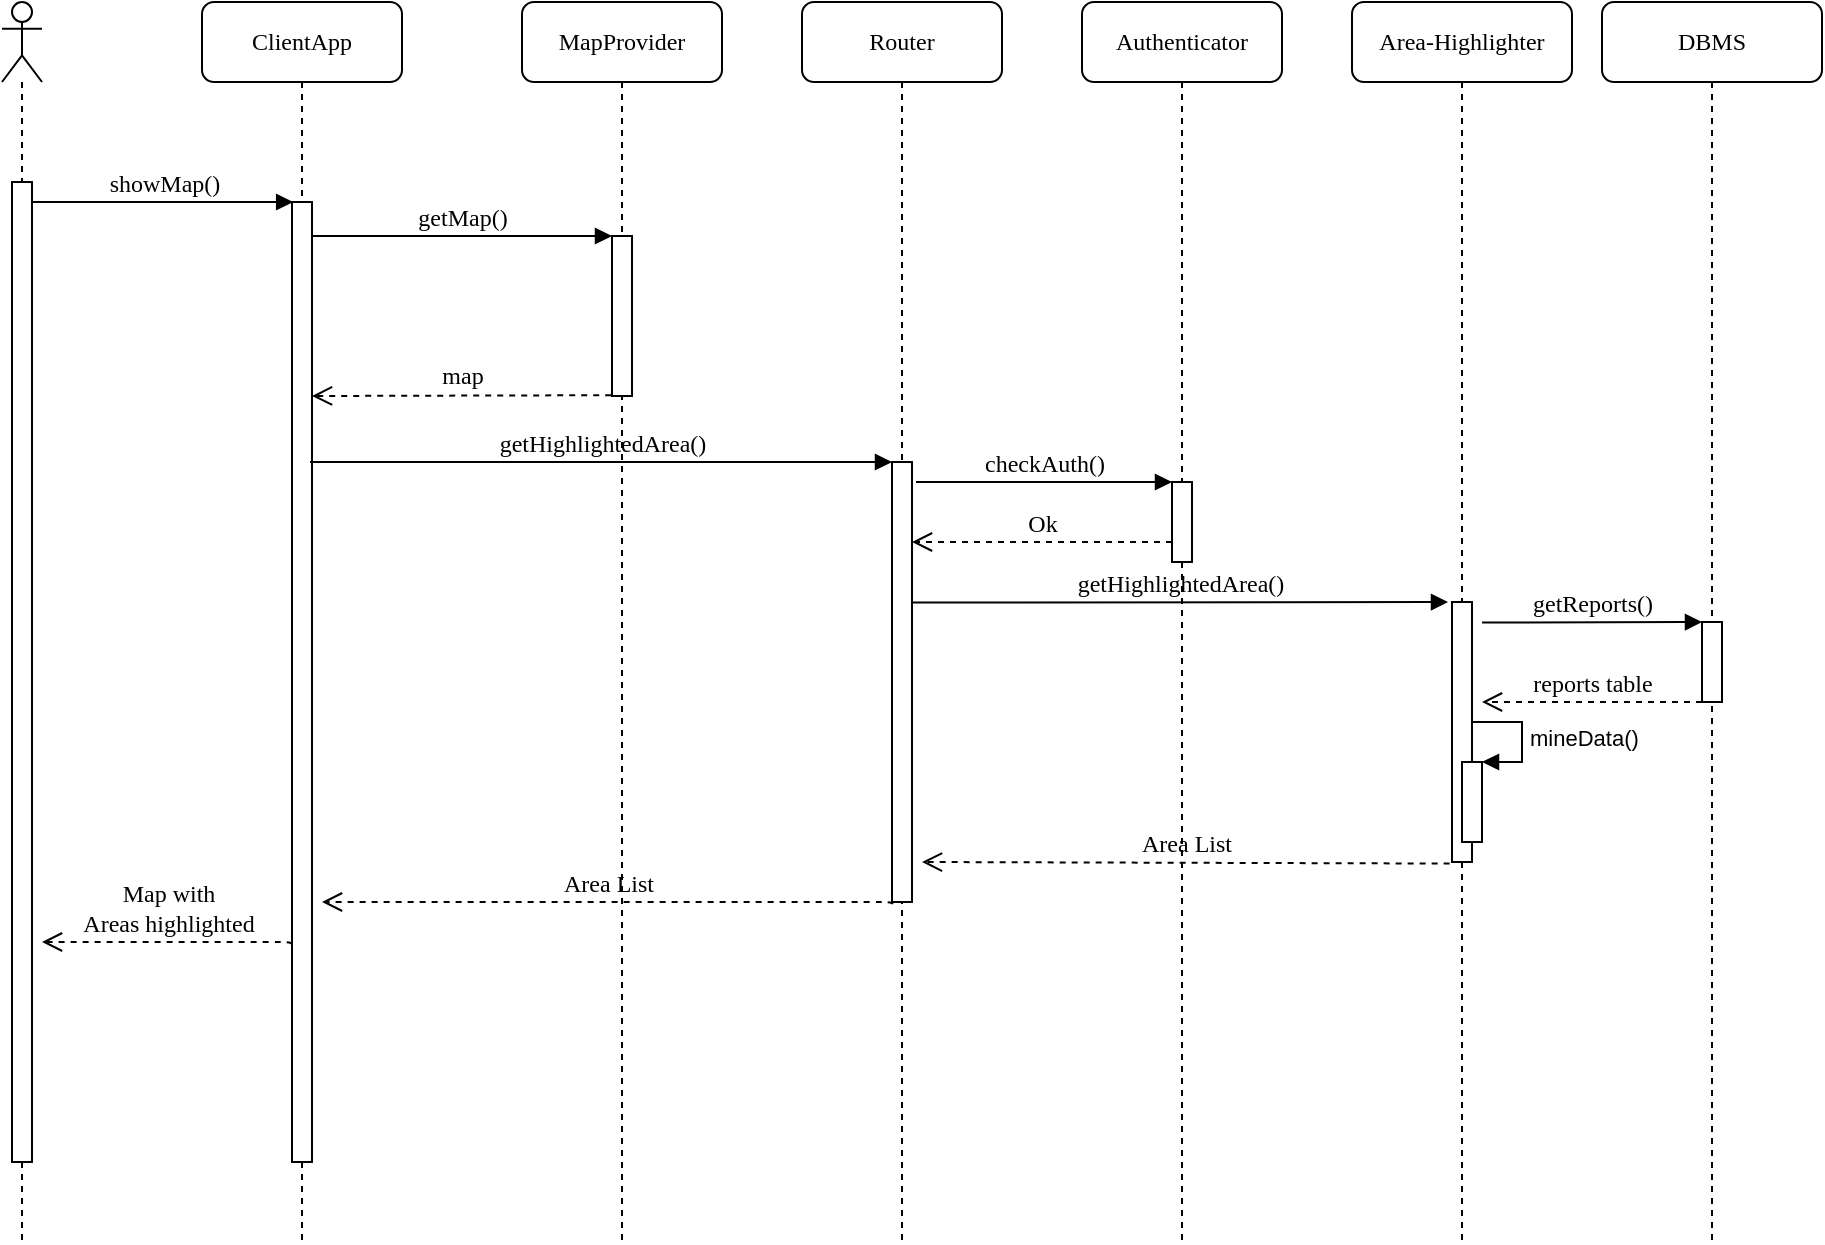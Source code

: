 <mxfile version="12.3.3" type="device" pages="1"><diagram name="Page-1" id="13e1069c-82ec-6db2-03f1-153e76fe0fe0"><mxGraphModel dx="1648" dy="1646" grid="1" gridSize="10" guides="1" tooltips="1" connect="1" arrows="1" fold="1" page="1" pageScale="1" pageWidth="1100" pageHeight="850" background="#ffffff" math="0" shadow="0"><root><mxCell id="0"/><mxCell id="1" parent="0"/><mxCell id="7baba1c4bc27f4b0-2" value="ClientApp" style="shape=umlLifeline;perimeter=lifelinePerimeter;whiteSpace=wrap;html=1;container=1;collapsible=0;recursiveResize=0;outlineConnect=0;rounded=1;shadow=0;comic=0;labelBackgroundColor=none;strokeWidth=1;fontFamily=Verdana;fontSize=12;align=center;" parent="1" vertex="1"><mxGeometry x="240" y="-100" width="100" height="620" as="geometry"/></mxCell><mxCell id="7baba1c4bc27f4b0-10" value="" style="html=1;points=[];perimeter=orthogonalPerimeter;rounded=0;shadow=0;comic=0;labelBackgroundColor=none;strokeWidth=1;fontFamily=Verdana;fontSize=12;align=center;" parent="7baba1c4bc27f4b0-2" vertex="1"><mxGeometry x="45" y="100" width="10" height="480" as="geometry"/></mxCell><mxCell id="7baba1c4bc27f4b0-3" value="MapProvider" style="shape=umlLifeline;perimeter=lifelinePerimeter;whiteSpace=wrap;html=1;container=1;collapsible=0;recursiveResize=0;outlineConnect=0;rounded=1;shadow=0;comic=0;labelBackgroundColor=none;strokeWidth=1;fontFamily=Verdana;fontSize=12;align=center;" parent="1" vertex="1"><mxGeometry x="400" y="-100" width="100" height="620" as="geometry"/></mxCell><mxCell id="7baba1c4bc27f4b0-5" value="Authenticator" style="shape=umlLifeline;perimeter=lifelinePerimeter;whiteSpace=wrap;html=1;container=1;collapsible=0;recursiveResize=0;outlineConnect=0;rounded=1;shadow=0;comic=0;labelBackgroundColor=none;strokeWidth=1;fontFamily=Verdana;fontSize=12;align=center;" parent="1" vertex="1"><mxGeometry x="680" y="-100" width="100" height="620" as="geometry"/></mxCell><mxCell id="7baba1c4bc27f4b0-6" value="Router" style="shape=umlLifeline;perimeter=lifelinePerimeter;whiteSpace=wrap;html=1;container=1;collapsible=0;recursiveResize=0;outlineConnect=0;rounded=1;shadow=0;comic=0;labelBackgroundColor=none;strokeWidth=1;fontFamily=Verdana;fontSize=12;align=center;" parent="1" vertex="1"><mxGeometry x="540" y="-100" width="100" height="620" as="geometry"/></mxCell><mxCell id="7baba1c4bc27f4b0-16" value="" style="html=1;points=[];perimeter=orthogonalPerimeter;rounded=0;shadow=0;comic=0;labelBackgroundColor=none;strokeWidth=1;fontFamily=Verdana;fontSize=12;align=center;" parent="7baba1c4bc27f4b0-6" vertex="1"><mxGeometry x="45" y="230" width="10" height="220" as="geometry"/></mxCell><mxCell id="7baba1c4bc27f4b0-19" value="" style="html=1;points=[];perimeter=orthogonalPerimeter;rounded=0;shadow=0;comic=0;labelBackgroundColor=none;strokeWidth=1;fontFamily=Verdana;fontSize=12;align=center;" parent="7baba1c4bc27f4b0-6" vertex="1"><mxGeometry x="185" y="240" width="10" height="40" as="geometry"/></mxCell><mxCell id="7baba1c4bc27f4b0-20" value="checkAuth()" style="html=1;verticalAlign=bottom;endArrow=block;entryX=0;entryY=0;labelBackgroundColor=none;fontFamily=Verdana;fontSize=12;edgeStyle=elbowEdgeStyle;elbow=vertical;" parent="7baba1c4bc27f4b0-6" target="7baba1c4bc27f4b0-19" edge="1"><mxGeometry relative="1" as="geometry"><mxPoint x="57" y="240" as="sourcePoint"/></mxGeometry></mxCell><mxCell id="7baba1c4bc27f4b0-21" value="Ok" style="html=1;verticalAlign=bottom;endArrow=open;dashed=1;endSize=8;labelBackgroundColor=none;fontFamily=Verdana;fontSize=12;edgeStyle=elbowEdgeStyle;elbow=vertical;" parent="7baba1c4bc27f4b0-6" source="7baba1c4bc27f4b0-19" edge="1"><mxGeometry relative="1" as="geometry"><mxPoint x="55" y="270" as="targetPoint"/><Array as="points"><mxPoint x="130" y="270"/><mxPoint x="160" y="270"/></Array></mxGeometry></mxCell><mxCell id="7baba1c4bc27f4b0-11" value="showMap()" style="html=1;verticalAlign=bottom;endArrow=block;labelBackgroundColor=none;fontFamily=Verdana;fontSize=12;edgeStyle=elbowEdgeStyle;elbow=vertical;shadow=0;comic=0;entryX=0.058;entryY=0;entryDx=0;entryDy=0;entryPerimeter=0;" parent="1" source="7baba1c4bc27f4b0-9" target="7baba1c4bc27f4b0-10" edge="1"><mxGeometry relative="1" as="geometry"><mxPoint x="160" as="sourcePoint"/><mxPoint x="280" as="targetPoint"/><Array as="points"><mxPoint x="270"/><mxPoint x="280"/></Array></mxGeometry></mxCell><mxCell id="7baba1c4bc27f4b0-14" value="getMap()" style="html=1;verticalAlign=bottom;endArrow=block;entryX=0;entryY=0;labelBackgroundColor=none;fontFamily=Verdana;fontSize=12;edgeStyle=elbowEdgeStyle;elbow=vertical;" parent="1" target="7baba1c4bc27f4b0-13" edge="1"><mxGeometry relative="1" as="geometry"><mxPoint x="295" y="17" as="sourcePoint"/></mxGeometry></mxCell><mxCell id="1SlL1ueOV2csKyAfzmK5-1" value="" style="shape=umlLifeline;participant=umlActor;perimeter=lifelinePerimeter;whiteSpace=wrap;html=1;container=1;collapsible=0;recursiveResize=0;verticalAlign=top;spacingTop=36;labelBackgroundColor=#ffffff;outlineConnect=0;" parent="1" vertex="1"><mxGeometry x="140" y="-100" width="20" height="620" as="geometry"/></mxCell><mxCell id="7baba1c4bc27f4b0-9" value="" style="html=1;points=[];perimeter=orthogonalPerimeter;rounded=0;shadow=0;comic=0;labelBackgroundColor=none;strokeWidth=1;fontFamily=Verdana;fontSize=12;align=center;" parent="1SlL1ueOV2csKyAfzmK5-1" vertex="1"><mxGeometry x="5" y="90" width="10" height="490" as="geometry"/></mxCell><mxCell id="1SlL1ueOV2csKyAfzmK5-3" value="" style="html=1;verticalAlign=bottom;endArrow=open;dashed=1;endSize=8;labelBackgroundColor=none;fontFamily=Verdana;fontSize=12;edgeStyle=elbowEdgeStyle;elbow=vertical;exitX=-0.039;exitY=0.995;exitDx=0;exitDy=0;exitPerimeter=0;" parent="1" source="7baba1c4bc27f4b0-13" edge="1"><mxGeometry relative="1" as="geometry"><mxPoint x="295" y="97" as="targetPoint"/><Array as="points"><mxPoint x="310" y="97"/><mxPoint x="375" y="97.5"/><mxPoint x="405" y="97.5"/></Array><mxPoint x="440" y="97" as="sourcePoint"/></mxGeometry></mxCell><mxCell id="bT3cl1ES7cigjlfiUDR8-1" value="&lt;font face=&quot;Verdana&quot;&gt;map&lt;/font&gt;" style="text;html=1;align=center;verticalAlign=middle;resizable=0;points=[];;labelBackgroundColor=#ffffff;" parent="1SlL1ueOV2csKyAfzmK5-3" vertex="1" connectable="0"><mxGeometry x="0.8" y="60" relative="1" as="geometry"><mxPoint x="60" y="-70" as="offset"/></mxGeometry></mxCell><mxCell id="7baba1c4bc27f4b0-13" value="" style="html=1;points=[];perimeter=orthogonalPerimeter;rounded=0;shadow=0;comic=0;labelBackgroundColor=none;strokeWidth=1;fontFamily=Verdana;fontSize=12;align=center;" parent="1" vertex="1"><mxGeometry x="445" y="17" width="10" height="80" as="geometry"/></mxCell><mxCell id="j8wvazzYa7TAVAe0LvpJ-49" value="Area-Highlighter" style="shape=umlLifeline;perimeter=lifelinePerimeter;whiteSpace=wrap;html=1;container=1;collapsible=0;recursiveResize=0;outlineConnect=0;rounded=1;shadow=0;comic=0;labelBackgroundColor=none;strokeWidth=1;fontFamily=Verdana;fontSize=12;align=center;" parent="1" vertex="1"><mxGeometry x="815" y="-100" width="110" height="620" as="geometry"/></mxCell><mxCell id="PqzRrof0vnTyG2Atzz5S-10" value="" style="html=1;points=[];perimeter=orthogonalPerimeter;" vertex="1" parent="j8wvazzYa7TAVAe0LvpJ-49"><mxGeometry x="50" y="300" width="10" height="130" as="geometry"/></mxCell><mxCell id="PqzRrof0vnTyG2Atzz5S-21" value="" style="html=1;points=[];perimeter=orthogonalPerimeter;" vertex="1" parent="j8wvazzYa7TAVAe0LvpJ-49"><mxGeometry x="55" y="380" width="10" height="40" as="geometry"/></mxCell><mxCell id="PqzRrof0vnTyG2Atzz5S-22" value="mineData()" style="edgeStyle=orthogonalEdgeStyle;html=1;align=left;spacingLeft=2;endArrow=block;rounded=0;entryX=1;entryY=0;" edge="1" target="PqzRrof0vnTyG2Atzz5S-21" parent="j8wvazzYa7TAVAe0LvpJ-49"><mxGeometry relative="1" as="geometry"><mxPoint x="60" y="360" as="sourcePoint"/><Array as="points"><mxPoint x="85" y="360"/></Array></mxGeometry></mxCell><mxCell id="7baba1c4bc27f4b0-17" value="getHighlightedArea()" style="html=1;verticalAlign=bottom;endArrow=block;labelBackgroundColor=none;fontFamily=Verdana;fontSize=12;edgeStyle=elbowEdgeStyle;elbow=vertical;" parent="1" target="7baba1c4bc27f4b0-16" edge="1"><mxGeometry relative="1" as="geometry"><mxPoint x="294" y="130" as="sourcePoint"/><Array as="points"><mxPoint x="460" y="130"/></Array></mxGeometry></mxCell><mxCell id="PqzRrof0vnTyG2Atzz5S-9" value="getHighlightedArea()" style="html=1;verticalAlign=bottom;endArrow=block;labelBackgroundColor=none;fontFamily=Verdana;fontSize=12;edgeStyle=elbowEdgeStyle;elbow=vertical;exitX=0.92;exitY=0.422;exitDx=0;exitDy=0;exitPerimeter=0;" edge="1" parent="1"><mxGeometry relative="1" as="geometry"><mxPoint x="595.034" y="200.31" as="sourcePoint"/><Array as="points"><mxPoint x="761" y="200"/></Array><mxPoint x="863" y="200" as="targetPoint"/></mxGeometry></mxCell><mxCell id="PqzRrof0vnTyG2Atzz5S-11" value="Area List" style="html=1;verticalAlign=bottom;endArrow=open;dashed=1;endSize=8;labelBackgroundColor=none;fontFamily=Verdana;fontSize=12;edgeStyle=elbowEdgeStyle;elbow=vertical;exitX=-0.118;exitY=1.006;exitDx=0;exitDy=0;exitPerimeter=0;" edge="1" parent="1" source="PqzRrof0vnTyG2Atzz5S-10"><mxGeometry relative="1" as="geometry"><mxPoint x="600" y="330" as="targetPoint"/><Array as="points"><mxPoint x="690" y="330"/><mxPoint x="690" y="321"/><mxPoint x="854.5" y="260"/><mxPoint x="734.5" y="260"/><mxPoint x="799.5" y="260.5"/><mxPoint x="829.5" y="260.5"/></Array><mxPoint x="860" y="260" as="sourcePoint"/></mxGeometry></mxCell><mxCell id="PqzRrof0vnTyG2Atzz5S-14" value="DBMS" style="shape=umlLifeline;perimeter=lifelinePerimeter;whiteSpace=wrap;html=1;container=1;collapsible=0;recursiveResize=0;outlineConnect=0;rounded=1;shadow=0;comic=0;labelBackgroundColor=none;strokeWidth=1;fontFamily=Verdana;fontSize=12;align=center;" vertex="1" parent="1"><mxGeometry x="940" y="-100" width="110" height="620" as="geometry"/></mxCell><mxCell id="PqzRrof0vnTyG2Atzz5S-16" value="" style="html=1;points=[];perimeter=orthogonalPerimeter;" vertex="1" parent="PqzRrof0vnTyG2Atzz5S-14"><mxGeometry x="50" y="310" width="10" height="40" as="geometry"/></mxCell><mxCell id="PqzRrof0vnTyG2Atzz5S-17" value="getReports()" style="html=1;verticalAlign=bottom;endArrow=block;labelBackgroundColor=none;fontFamily=Verdana;fontSize=12;edgeStyle=elbowEdgeStyle;elbow=vertical;exitX=0.92;exitY=0.422;exitDx=0;exitDy=0;exitPerimeter=0;" edge="1" parent="1"><mxGeometry relative="1" as="geometry"><mxPoint x="880.034" y="210.31" as="sourcePoint"/><Array as="points"><mxPoint x="1046" y="210"/></Array><mxPoint x="990" y="210" as="targetPoint"/></mxGeometry></mxCell><mxCell id="PqzRrof0vnTyG2Atzz5S-18" value="reports table" style="html=1;verticalAlign=bottom;endArrow=open;dashed=1;endSize=8;labelBackgroundColor=none;fontFamily=Verdana;fontSize=12;edgeStyle=elbowEdgeStyle;elbow=vertical;" edge="1" parent="1"><mxGeometry relative="1" as="geometry"><mxPoint x="880" y="250" as="targetPoint"/><Array as="points"><mxPoint x="930" y="250"/><mxPoint x="914.5" y="189"/><mxPoint x="979.5" y="189.5"/><mxPoint x="1009.5" y="189.5"/></Array><mxPoint x="990" y="250" as="sourcePoint"/></mxGeometry></mxCell><mxCell id="PqzRrof0vnTyG2Atzz5S-23" value="Area List" style="html=1;verticalAlign=bottom;endArrow=open;dashed=1;endSize=8;labelBackgroundColor=none;fontFamily=Verdana;fontSize=12;edgeStyle=elbowEdgeStyle;elbow=vertical;exitX=-0.118;exitY=1.006;exitDx=0;exitDy=0;exitPerimeter=0;" edge="1" parent="1"><mxGeometry relative="1" as="geometry"><mxPoint x="300" y="350" as="targetPoint"/><Array as="points"><mxPoint x="411.5" y="350"/><mxPoint x="411.5" y="341"/><mxPoint x="576" y="280"/><mxPoint x="456" y="280"/><mxPoint x="521" y="280.5"/><mxPoint x="551" y="280.5"/></Array><mxPoint x="585.167" y="351.167" as="sourcePoint"/></mxGeometry></mxCell><mxCell id="PqzRrof0vnTyG2Atzz5S-24" value="Map with &lt;br&gt;Areas highlighted" style="html=1;verticalAlign=bottom;endArrow=open;dashed=1;endSize=8;labelBackgroundColor=none;fontFamily=Verdana;fontSize=12;edgeStyle=elbowEdgeStyle;elbow=vertical;exitX=-0.118;exitY=1.006;exitDx=0;exitDy=0;exitPerimeter=0;" edge="1" parent="1"><mxGeometry relative="1" as="geometry"><mxPoint x="160" y="370" as="targetPoint"/><Array as="points"><mxPoint x="111" y="370"/><mxPoint x="111" y="361"/><mxPoint x="275.5" y="300"/><mxPoint x="155.5" y="300"/><mxPoint x="220.5" y="300.5"/><mxPoint x="250.5" y="300.5"/></Array><mxPoint x="284.667" y="371.167" as="sourcePoint"/></mxGeometry></mxCell></root></mxGraphModel></diagram></mxfile>